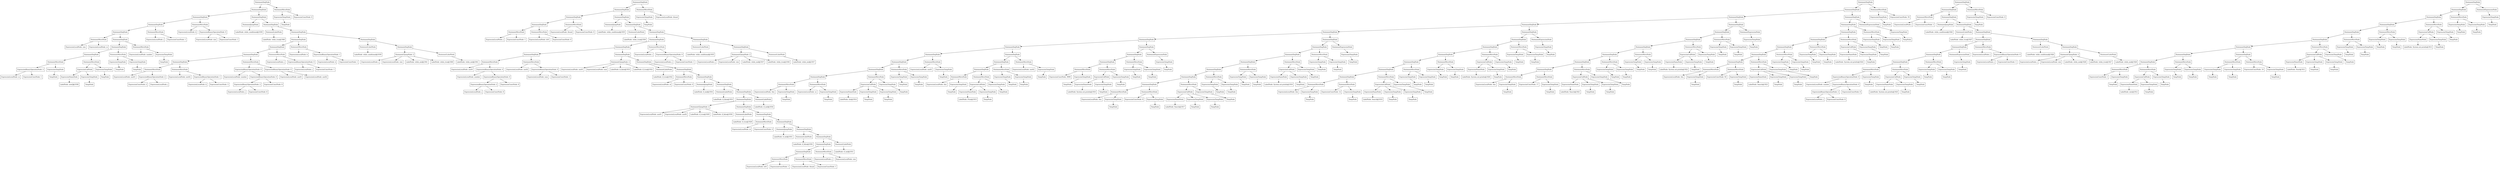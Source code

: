 digraph LinearSearch {
"0x6030001a7490" [label="StatementSeqNode" shape=box]
"0x6030001a7430" [label="StatementSeqNode" shape=box]
"0x6030001a6fe0" [label="StatementSeqNode" shape=box]
"0x6030001a6f50" [label="StatementSeqNode" shape=box]
"0x6030001a6ef0" [label="StatementSeqNode" shape=box]
"0x6030001a6ce0" [label="StatementMoveNode" shape=box]
"0x60400018ab10" [label="ExpressionLocalNode: size" shape=box]
"0x6030001a6ce0" -> "0x60400018ab10"
"0x60400018aad0" [label="ExpressionLocalNode: sz" shape=box]
"0x6030001a6ce0" -> "0x60400018aad0"
"0x6030001a6ef0" -> "0x6030001a6ce0"
"0x6030001a6ec0" [label="StatementSeqNode" shape=box]
"0x6030001a6e30" [label="StatementSeqNode" shape=box]
"0x6030001a6e00" [label="StatementSeqNode" shape=box]
"0x6030001a6d40" [label="StatementMoveNode" shape=box]
"0x6030001a6d10" [label="ExpressionBinaryOperationNode: 2" shape=box]
"0x60400018ab50" [label="ExpressionLocalNode: sz" shape=box]
"0x6030001a6d10" -> "0x60400018ab50"
"0x6020000f7890" [label="ExpressionConstNode: 1" shape=box]
"0x6030001a6d10" -> "0x6020000f7890"
"0x6030001a6d40" -> "0x6030001a6d10"
"0x6020000f7910" [label="ExpressionTempNode" shape=box]
"0x60400018abd0" [label="TempNode" shape=box]
"0x6020000f7910" -> "0x60400018abd0"
"0x6030001a6d40" -> "0x6020000f7910"
"0x6030001a6e00" -> "0x6030001a6d40"
"0x6030001a6dd0" [label="StatementMoveNode" shape=box]
"0x60400018ac10" [label="ExpressionCallNode" shape=box]
"0x6020000f7870" [label="ExpressionNameNode" shape=box]
"0x604000188710" [label="LabelNode: new[]@1938" shape=box]
"0x6020000f7870" -> "0x604000188710"
"0x60400018ac10" -> "0x6020000f7870"
"0x6020000f78d0" [label="ExpressionTempNode" shape=box]
"0x60400018ab90" [label="TempNode" shape=box]
"0x6020000f78d0" -> "0x60400018ab90"
"0x60400018ac10" -> "0x6020000f78d0"
"0x6030001a6dd0" -> "0x60400018ac10"
"0x6020000f7970" [label="ExpressionTempNode" shape=box]
"0x60400018ac90" [label="TempNode" shape=box]
"0x6020000f7970" -> "0x60400018ac90"
"0x6030001a6dd0" -> "0x6020000f7970"
"0x6030001a6e00" -> "0x6030001a6dd0"
"0x6030001a6e30" -> "0x6030001a6e00"
"0x6030001a6da0" [label="StatementMoveNode" shape=box]
"0x6020000f7950" [label="ExpressionTempNode" shape=box]
"0x60400018ac50" [label="TempNode" shape=box]
"0x6020000f7950" -> "0x60400018ac50"
"0x6030001a6da0" -> "0x6020000f7950"
"0x6020000f7850" [label="ExpressionTempNode" shape=box]
"0x604000188f90" [label="TempNode" shape=box]
"0x6020000f7850" -> "0x604000188f90"
"0x6030001a6da0" -> "0x6020000f7850"
"0x6030001a6e30" -> "0x6030001a6da0"
"0x6030001a6ec0" -> "0x6030001a6e30"
"0x6030001a6e90" [label="StatementMoveNode" shape=box]
"0x60400018acd0" [label="ExpressionLocalNode: number" shape=box]
"0x6030001a6e90" -> "0x60400018acd0"
"0x6020000f7990" [label="ExpressionTempNode" shape=box]
"0x604000188f50" [label="TempNode" shape=box]
"0x6020000f7990" -> "0x604000188f50"
"0x6030001a6e90" -> "0x6020000f7990"
"0x6030001a6ec0" -> "0x6030001a6e90"
"0x6030001a6ef0" -> "0x6030001a6ec0"
"0x6030001a6f50" -> "0x6030001a6ef0"
"0x6030001a6f20" [label="StatementMoveNode" shape=box]
"0x60400018ad10" [label="ExpressionLocalNode: j" shape=box]
"0x6030001a6f20" -> "0x60400018ad10"
"0x6020000f79b0" [label="ExpressionConstNode: 1" shape=box]
"0x6030001a6f20" -> "0x6020000f79b0"
"0x6030001a6f50" -> "0x6030001a6f20"
"0x6030001a6fe0" -> "0x6030001a6f50"
"0x6030001a6fb0" [label="StatementMoveNode" shape=box]
"0x60400018ad90" [label="ExpressionLocalNode: k" shape=box]
"0x6030001a6fb0" -> "0x60400018ad90"
"0x6030001a6f80" [label="ExpressionBinaryOperationNode: 0" shape=box]
"0x60400018ad50" [label="ExpressionLocalNode: size" shape=box]
"0x6030001a6f80" -> "0x60400018ad50"
"0x6020000f79d0" [label="ExpressionConstNode: 1" shape=box]
"0x6030001a6f80" -> "0x6020000f79d0"
"0x6030001a6fb0" -> "0x6030001a6f80"
"0x6030001a6fe0" -> "0x6030001a6fb0"
"0x6030001a7430" -> "0x6030001a6fe0"
"0x6030001a7400" [label="StatementSeqNode" shape=box]
"0x6020000f79f0" [label="StatementJumpNode" shape=box]
"0x604000188c50" [label="LabelNode: while_conditional@1939" shape=box]
"0x6020000f79f0" -> "0x604000188c50"
"0x6030001a7400" -> "0x6020000f79f0"
"0x6030001a73d0" [label="StatementSeqNode" shape=box]
"0x6020000f7a10" [label="StatementLabelNode" shape=box]
"0x604000188d90" [label="LabelNode: while_true@1940" shape=box]
"0x6020000f7a10" -> "0x604000188d90"
"0x6030001a73d0" -> "0x6020000f7a10"
"0x6030001a73a0" [label="StatementSeqNode" shape=box]
"0x6030001a7310" [label="StatementSeqNode" shape=box]
"0x6030001a7280" [label="StatementSeqNode" shape=box]
"0x6030001a71f0" [label="StatementSeqNode" shape=box]
"0x6030001a70d0" [label="StatementSeqNode" shape=box]
"0x6030001a7040" [label="StatementMoveNode" shape=box]
"0x60400018ae10" [label="ExpressionLocalNode: aux01" shape=box]
"0x6030001a7040" -> "0x60400018ae10"
"0x6030001a7010" [label="ExpressionBinaryOperationNode: 2" shape=box]
"0x6020000f7a30" [label="ExpressionConstNode: 2" shape=box]
"0x6030001a7010" -> "0x6020000f7a30"
"0x60400018add0" [label="ExpressionLocalNode: j" shape=box]
"0x6030001a7010" -> "0x60400018add0"
"0x6030001a7040" -> "0x6030001a7010"
"0x6030001a70d0" -> "0x6030001a7040"
"0x6030001a70a0" [label="StatementMoveNode" shape=box]
"0x60400018ae90" [label="ExpressionLocalNode: aux02" shape=box]
"0x6030001a70a0" -> "0x60400018ae90"
"0x6030001a7070" [label="ExpressionBinaryOperationNode: 1" shape=box]
"0x60400018ae50" [label="ExpressionLocalNode: k" shape=box]
"0x6030001a7070" -> "0x60400018ae50"
"0x6020000f7a50" [label="ExpressionConstNode: 3" shape=box]
"0x6030001a7070" -> "0x6020000f7a50"
"0x6030001a70a0" -> "0x6030001a7070"
"0x6030001a70d0" -> "0x6030001a70a0"
"0x6030001a71f0" -> "0x6030001a70d0"
"0x6030001a71c0" [label="StatementMoveNode" shape=box]
"0x6030001a7190" [label="ExpressionBinaryOperationNode: 0" shape=box]
"0x60400018af50" [label="ExpressionLocalNode: number" shape=box]
"0x6030001a7190" -> "0x60400018af50"
"0x6030001a7160" [label="ExpressionBinaryOperationNode: 0" shape=box]
"0x6030001a7130" [label="ExpressionBinaryOperationNode: 2" shape=box]
"0x60400018af90" [label="ExpressionLocalNode: j" shape=box]
"0x6030001a7130" -> "0x60400018af90"
"0x6020000f7a70" [label="ExpressionConstNode: 8" shape=box]
"0x6030001a7130" -> "0x6020000f7a70"
"0x6030001a7160" -> "0x6030001a7130"
"0x6020000f7a90" [label="ExpressionConstNode: 8" shape=box]
"0x6030001a7160" -> "0x6020000f7a90"
"0x6030001a7190" -> "0x6030001a7160"
"0x6030001a71c0" -> "0x6030001a7190"
"0x6030001a7100" [label="ExpressionBinaryOperationNode: 0" shape=box]
"0x60400018aed0" [label="ExpressionLocalNode: aux01" shape=box]
"0x6030001a7100" -> "0x60400018aed0"
"0x60400018af10" [label="ExpressionLocalNode: aux02" shape=box]
"0x6030001a7100" -> "0x60400018af10"
"0x6030001a71c0" -> "0x6030001a7100"
"0x6030001a71f0" -> "0x6030001a71c0"
"0x6030001a7280" -> "0x6030001a71f0"
"0x6030001a7250" [label="StatementMoveNode" shape=box]
"0x60400018b010" [label="ExpressionLocalNode: j" shape=box]
"0x6030001a7250" -> "0x60400018b010"
"0x6030001a7220" [label="ExpressionBinaryOperationNode: 0" shape=box]
"0x60400018afd0" [label="ExpressionLocalNode: j" shape=box]
"0x6030001a7220" -> "0x60400018afd0"
"0x6020000f7ab0" [label="ExpressionConstNode: 1" shape=box]
"0x6030001a7220" -> "0x6020000f7ab0"
"0x6030001a7250" -> "0x6030001a7220"
"0x6030001a7280" -> "0x6030001a7250"
"0x6030001a7310" -> "0x6030001a7280"
"0x6030001a72e0" [label="StatementMoveNode" shape=box]
"0x60400018b090" [label="ExpressionLocalNode: k" shape=box]
"0x6030001a72e0" -> "0x60400018b090"
"0x6030001a72b0" [label="ExpressionBinaryOperationNode: 1" shape=box]
"0x60400018b050" [label="ExpressionLocalNode: k" shape=box]
"0x6030001a72b0" -> "0x60400018b050"
"0x6020000f7ad0" [label="ExpressionConstNode: 1" shape=box]
"0x6030001a72b0" -> "0x6020000f7ad0"
"0x6030001a72e0" -> "0x6030001a72b0"
"0x6030001a7310" -> "0x6030001a72e0"
"0x6030001a73a0" -> "0x6030001a7310"
"0x6030001a7370" [label="StatementSeqNode" shape=box]
"0x6020000f7af0" [label="StatementLabelNode" shape=box]
"0x604000188d50" [label="LabelNode: while_conditional@1939" shape=box]
"0x6020000f7af0" -> "0x604000188d50"
"0x6030001a7370" -> "0x6020000f7af0"
"0x6030001a7340" [label="StatementSeqNode" shape=box]
"0x60400018b150" [label="StatementCJumpNode: 2" shape=box]
"0x60400018b0d0" [label="ExpressionLocalNode: j" shape=box]
"0x60400018b150" -> "0x60400018b0d0"
"0x60400018b110" [label="ExpressionLocalNode: size" shape=box]
"0x60400018b150" -> "0x60400018b110"
"0x604000188d10" [label="LabelNode: while_end@1941" shape=box]
"0x60400018b150" -> "0x604000188d10"
"0x604000188cd0" [label="LabelNode: while_true@1940" shape=box]
"0x60400018b150" -> "0x604000188cd0"
"0x6030001a7340" -> "0x60400018b150"
"0x6020000f7b10" [label="StatementLabelNode" shape=box]
"0x604000188dd0" [label="LabelNode: while_end@1941" shape=box]
"0x6020000f7b10" -> "0x604000188dd0"
"0x6030001a7340" -> "0x6020000f7b10"
"0x6030001a7370" -> "0x6030001a7340"
"0x6030001a73a0" -> "0x6030001a7370"
"0x6030001a73d0" -> "0x6030001a73a0"
"0x6030001a7400" -> "0x6030001a73d0"
"0x6030001a7430" -> "0x6030001a7400"
"0x6030001a7490" -> "0x6030001a7430"
"0x6030001a7460" [label="StatementMoveNode" shape=box]
"0x6020000f7b50" [label="ExpressionTempNode" shape=box]
"0x604000188e50" [label="TempNode" shape=box]
"0x6020000f7b50" -> "0x604000188e50"
"0x6030001a7460" -> "0x6020000f7b50"
"0x6020000f7b30" [label="ExpressionConstNode: 0" shape=box]
"0x6030001a7460" -> "0x6020000f7b30"
"0x6030001a7490" -> "0x6030001a7460"
"0x6030001a7ca0" [label="StatementSeqNode" shape=box]
"0x6030001a7c40" [label="StatementSeqNode" shape=box]
"0x6030001a7580" [label="StatementSeqNode" shape=box]
"0x6030001a7520" [label="StatementSeqNode" shape=box]
"0x6030001a74c0" [label="StatementMoveNode" shape=box]
"0x60400018b190" [label="ExpressionLocalNode: j" shape=box]
"0x6030001a74c0" -> "0x60400018b190"
"0x6020000f7b70" [label="ExpressionConstNode: 1" shape=box]
"0x6030001a74c0" -> "0x6020000f7b70"
"0x6030001a7520" -> "0x6030001a74c0"
"0x6030001a74f0" [label="StatementMoveNode" shape=box]
"0x60400018b1d0" [label="ExpressionLocalNode: ls01" shape=box]
"0x6030001a74f0" -> "0x60400018b1d0"
"0x6020000f7b90" [label="ExpressionConstNode: 0" shape=box]
"0x6030001a74f0" -> "0x6020000f7b90"
"0x6030001a7520" -> "0x6030001a74f0"
"0x6030001a7580" -> "0x6030001a7520"
"0x6030001a7550" [label="StatementMoveNode" shape=box]
"0x60400018b210" [label="ExpressionLocalNode: ifound" shape=box]
"0x6030001a7550" -> "0x60400018b210"
"0x6020000f7bb0" [label="ExpressionConstNode: 0" shape=box]
"0x6030001a7550" -> "0x6020000f7bb0"
"0x6030001a7580" -> "0x6030001a7550"
"0x6030001a7c40" -> "0x6030001a7580"
"0x6030001a7c10" [label="StatementSeqNode" shape=box]
"0x6020000f7bd0" [label="StatementJumpNode" shape=box]
"0x604000188410" [label="LabelNode: while_conditional@1935" shape=box]
"0x6020000f7bd0" -> "0x604000188410"
"0x6030001a7c10" -> "0x6020000f7bd0"
"0x6030001a7be0" [label="StatementSeqNode" shape=box]
"0x6020000f7bf0" [label="StatementLabelNode" shape=box]
"0x604000188550" [label="LabelNode: while_true@1936" shape=box]
"0x6020000f7bf0" -> "0x604000188550"
"0x6030001a7be0" -> "0x6020000f7bf0"
"0x6030001a7bb0" [label="StatementSeqNode" shape=box]
"0x6030001a7b20" [label="StatementSeqNode" shape=box]
"0x6030001a7a90" [label="StatementSeqNode" shape=box]
"0x6030001a76d0" [label="StatementSeqNode" shape=box]
"0x6030001a7640" [label="StatementMoveNode" shape=box]
"0x60400018b2d0" [label="ExpressionLocalNode: aux01" shape=box]
"0x6030001a7640" -> "0x60400018b2d0"
"0x6030001a7610" [label="ExpressionBinaryOperationNode: 0" shape=box]
"0x60400018b250" [label="ExpressionLocalNode: number" shape=box]
"0x6030001a7610" -> "0x60400018b250"
"0x6030001a75e0" [label="ExpressionBinaryOperationNode: 0" shape=box]
"0x6030001a75b0" [label="ExpressionBinaryOperationNode: 2" shape=box]
"0x60400018b290" [label="ExpressionLocalNode: j" shape=box]
"0x6030001a75b0" -> "0x60400018b290"
"0x6020000f7c10" [label="ExpressionConstNode: 8" shape=box]
"0x6030001a75b0" -> "0x6020000f7c10"
"0x6030001a75e0" -> "0x6030001a75b0"
"0x6020000f7c30" [label="ExpressionConstNode: 8" shape=box]
"0x6030001a75e0" -> "0x6020000f7c30"
"0x6030001a7610" -> "0x6030001a75e0"
"0x6030001a7640" -> "0x6030001a7610"
"0x6030001a76d0" -> "0x6030001a7640"
"0x6030001a76a0" [label="StatementMoveNode" shape=box]
"0x60400018b350" [label="ExpressionLocalNode: aux02" shape=box]
"0x6030001a76a0" -> "0x60400018b350"
"0x6030001a7670" [label="ExpressionBinaryOperationNode: 0" shape=box]
"0x60400018b310" [label="ExpressionLocalNode: num" shape=box]
"0x6030001a7670" -> "0x60400018b310"
"0x6020000f7c50" [label="ExpressionConstNode: 1" shape=box]
"0x6030001a7670" -> "0x6020000f7c50"
"0x6030001a76a0" -> "0x6030001a7670"
"0x6030001a76d0" -> "0x6030001a76a0"
"0x6030001a7a90" -> "0x6030001a76d0"
"0x6030001a7a60" [label="StatementSeqNode" shape=box]
"0x60400018b410" [label="StatementCJumpNode: 2" shape=box]
"0x60400018b390" [label="ExpressionLocalNode: aux01" shape=box]
"0x60400018b410" -> "0x60400018b390"
"0x60400018b3d0" [label="ExpressionLocalNode: num" shape=box]
"0x60400018b410" -> "0x60400018b3d0"
"0x604000188210" [label="LabelNode: if_false@1933" shape=box]
"0x60400018b410" -> "0x604000188210"
"0x6040001881d0" [label="LabelNode: if_true@1932" shape=box]
"0x60400018b410" -> "0x6040001881d0"
"0x6030001a7a60" -> "0x60400018b410"
"0x6030001a7a30" [label="StatementSeqNode" shape=box]
"0x6020000f7c70" [label="StatementLabelNode" shape=box]
"0x604000188290" [label="LabelNode: if_true@1932" shape=box]
"0x6020000f7c70" -> "0x604000188290"
"0x6030001a7a30" -> "0x6020000f7c70"
"0x6030001a7a00" [label="StatementSeqNode" shape=box]
"0x6030001a7700" [label="StatementMoveNode" shape=box]
"0x60400018b450" [label="ExpressionLocalNode: nt" shape=box]
"0x6030001a7700" -> "0x60400018b450"
"0x6020000f7c90" [label="ExpressionConstNode: 0" shape=box]
"0x6030001a7700" -> "0x6020000f7c90"
"0x6030001a7a00" -> "0x6030001a7700"
"0x6030001a79d0" [label="StatementSeqNode" shape=box]
"0x6020000f7cb0" [label="StatementJumpNode" shape=box]
"0x604000188250" [label="LabelNode: if_end@1934" shape=box]
"0x6020000f7cb0" -> "0x604000188250"
"0x6030001a79d0" -> "0x6020000f7cb0"
"0x6030001a79a0" [label="StatementSeqNode" shape=box]
"0x6020000f7cd0" [label="StatementLabelNode" shape=box]
"0x6040001882d0" [label="LabelNode: if_false@1933" shape=box]
"0x6020000f7cd0" -> "0x6040001882d0"
"0x6030001a79a0" -> "0x6020000f7cd0"
"0x6030001a7970" [label="StatementSeqNode" shape=box]
"0x6030001a7940" [label="StatementSeqNode" shape=box]
"0x60400018b510" [label="StatementCJumpNode: 2" shape=box]
"0x60400018b490" [label="ExpressionLocalNode: aux01" shape=box]
"0x60400018b510" -> "0x60400018b490"
"0x60400018b4d0" [label="ExpressionLocalNode: aux02" shape=box]
"0x60400018b510" -> "0x60400018b4d0"
"0x604000188010" [label="LabelNode: if_true@1929" shape=box]
"0x60400018b510" -> "0x604000188010"
"0x604000188050" [label="LabelNode: if_false@1930" shape=box]
"0x60400018b510" -> "0x604000188050"
"0x6030001a7940" -> "0x60400018b510"
"0x6030001a7910" [label="StatementSeqNode" shape=box]
"0x6020000f7cf0" [label="StatementLabelNode" shape=box]
"0x6040001880d0" [label="LabelNode: if_true@1929" shape=box]
"0x6020000f7cf0" -> "0x6040001880d0"
"0x6030001a7910" -> "0x6020000f7cf0"
"0x6030001a78e0" [label="StatementSeqNode" shape=box]
"0x6030001a7730" [label="StatementMoveNode" shape=box]
"0x60400018b550" [label="ExpressionLocalNode: nt" shape=box]
"0x6030001a7730" -> "0x60400018b550"
"0x6020000f7d10" [label="ExpressionConstNode: 0" shape=box]
"0x6030001a7730" -> "0x6020000f7d10"
"0x6030001a78e0" -> "0x6030001a7730"
"0x6030001a78b0" [label="StatementSeqNode" shape=box]
"0x6020000f7d30" [label="StatementJumpNode" shape=box]
"0x604000188090" [label="LabelNode: if_end@1931" shape=box]
"0x6020000f7d30" -> "0x604000188090"
"0x6030001a78b0" -> "0x6020000f7d30"
"0x6030001a7880" [label="StatementSeqNode" shape=box]
"0x6020000f7d50" [label="StatementLabelNode" shape=box]
"0x604000188110" [label="LabelNode: if_false@1930" shape=box]
"0x6020000f7d50" -> "0x604000188110"
"0x6030001a7880" -> "0x6020000f7d50"
"0x6030001a7850" [label="StatementSeqNode" shape=box]
"0x6030001a7820" [label="StatementSeqNode" shape=box]
"0x6030001a77c0" [label="StatementSeqNode" shape=box]
"0x6030001a7760" [label="StatementMoveNode" shape=box]
"0x60400018b590" [label="ExpressionLocalNode: ls01" shape=box]
"0x6030001a7760" -> "0x60400018b590"
"0x6020000f7d70" [label="ExpressionConstNode: 1" shape=box]
"0x6030001a7760" -> "0x6020000f7d70"
"0x6030001a77c0" -> "0x6030001a7760"
"0x6030001a7790" [label="StatementMoveNode" shape=box]
"0x60400018b5d0" [label="ExpressionLocalNode: ifound" shape=box]
"0x6030001a7790" -> "0x60400018b5d0"
"0x6020000f7d90" [label="ExpressionConstNode: 1" shape=box]
"0x6030001a7790" -> "0x6020000f7d90"
"0x6030001a77c0" -> "0x6030001a7790"
"0x6030001a7820" -> "0x6030001a77c0"
"0x6030001a77f0" [label="StatementMoveNode" shape=box]
"0x60400018b650" [label="ExpressionLocalNode: j" shape=box]
"0x6030001a77f0" -> "0x60400018b650"
"0x60400018b610" [label="ExpressionLocalNode: size" shape=box]
"0x6030001a77f0" -> "0x60400018b610"
"0x6030001a7820" -> "0x6030001a77f0"
"0x6030001a7850" -> "0x6030001a7820"
"0x6020000f7db0" [label="StatementLabelNode" shape=box]
"0x604000188150" [label="LabelNode: if_end@1931" shape=box]
"0x6020000f7db0" -> "0x604000188150"
"0x6030001a7850" -> "0x6020000f7db0"
"0x6030001a7880" -> "0x6030001a7850"
"0x6030001a78b0" -> "0x6030001a7880"
"0x6030001a78e0" -> "0x6030001a78b0"
"0x6030001a7910" -> "0x6030001a78e0"
"0x6030001a7940" -> "0x6030001a7910"
"0x6030001a7970" -> "0x6030001a7940"
"0x6020000f7dd0" [label="StatementLabelNode" shape=box]
"0x604000188310" [label="LabelNode: if_end@1934" shape=box]
"0x6020000f7dd0" -> "0x604000188310"
"0x6030001a7970" -> "0x6020000f7dd0"
"0x6030001a79a0" -> "0x6030001a7970"
"0x6030001a79d0" -> "0x6030001a79a0"
"0x6030001a7a00" -> "0x6030001a79d0"
"0x6030001a7a30" -> "0x6030001a7a00"
"0x6030001a7a60" -> "0x6030001a7a30"
"0x6030001a7a90" -> "0x6030001a7a60"
"0x6030001a7b20" -> "0x6030001a7a90"
"0x6030001a7af0" [label="StatementMoveNode" shape=box]
"0x60400018b6d0" [label="ExpressionLocalNode: j" shape=box]
"0x6030001a7af0" -> "0x60400018b6d0"
"0x6030001a7ac0" [label="ExpressionBinaryOperationNode: 0" shape=box]
"0x60400018b690" [label="ExpressionLocalNode: j" shape=box]
"0x6030001a7ac0" -> "0x60400018b690"
"0x6020000f7df0" [label="ExpressionConstNode: 1" shape=box]
"0x6030001a7ac0" -> "0x6020000f7df0"
"0x6030001a7af0" -> "0x6030001a7ac0"
"0x6030001a7b20" -> "0x6030001a7af0"
"0x6030001a7bb0" -> "0x6030001a7b20"
"0x6030001a7b80" [label="StatementSeqNode" shape=box]
"0x6020000f7e10" [label="StatementLabelNode" shape=box]
"0x604000188510" [label="LabelNode: while_conditional@1935" shape=box]
"0x6020000f7e10" -> "0x604000188510"
"0x6030001a7b80" -> "0x6020000f7e10"
"0x6030001a7b50" [label="StatementSeqNode" shape=box]
"0x60400018b790" [label="StatementCJumpNode: 2" shape=box]
"0x60400018b710" [label="ExpressionLocalNode: j" shape=box]
"0x60400018b790" -> "0x60400018b710"
"0x60400018b750" [label="ExpressionLocalNode: size" shape=box]
"0x60400018b790" -> "0x60400018b750"
"0x6040001884d0" [label="LabelNode: while_end@1937" shape=box]
"0x60400018b790" -> "0x6040001884d0"
"0x604000188490" [label="LabelNode: while_true@1936" shape=box]
"0x60400018b790" -> "0x604000188490"
"0x6030001a7b50" -> "0x60400018b790"
"0x6020000f7e30" [label="StatementLabelNode" shape=box]
"0x604000188590" [label="LabelNode: while_end@1937" shape=box]
"0x6020000f7e30" -> "0x604000188590"
"0x6030001a7b50" -> "0x6020000f7e30"
"0x6030001a7b80" -> "0x6030001a7b50"
"0x6030001a7bb0" -> "0x6030001a7b80"
"0x6030001a7be0" -> "0x6030001a7bb0"
"0x6030001a7c10" -> "0x6030001a7be0"
"0x6030001a7c40" -> "0x6030001a7c10"
"0x6030001a7ca0" -> "0x6030001a7c40"
"0x6030001a7c70" [label="StatementMoveNode" shape=box]
"0x6020000f7e50" [label="ExpressionTempNode" shape=box]
"0x604000188650" [label="TempNode" shape=box]
"0x6020000f7e50" -> "0x604000188650"
"0x6030001a7c70" -> "0x6020000f7e50"
"0x60400018b7d0" [label="ExpressionLocalNode: ifound" shape=box]
"0x6030001a7c70" -> "0x60400018b7d0"
"0x6030001a7ca0" -> "0x6030001a7c70"
"0x6030001a90e0" [label="StatementSeqNode" shape=box]
"0x6030001a9080" [label="StatementSeqNode" shape=box]
"0x6030001a8cf0" [label="StatementSeqNode" shape=box]
"0x6030001a8960" [label="StatementSeqNode" shape=box]
"0x6030001a85d0" [label="StatementSeqNode" shape=box]
"0x6030001a8240" [label="StatementSeqNode" shape=box]
"0x6030001a8090" [label="StatementSeqNode" shape=box]
"0x6030001a7eb0" [label="StatementSeqNode" shape=box]
"0x6030001a7e20" [label="StatementSeqNode" shape=box]
"0x6030001a7df0" [label="StatementSeqNode" shape=box]
"0x6030001a7d30" [label="StatementSeqNode" shape=box]
"0x6030001a7cd0" [label="StatementMoveNode" shape=box]
"0x60400018b810" [label="ExpressionLocalNode: this" shape=box]
"0x6030001a7cd0" -> "0x60400018b810"
"0x6020000f7f30" [label="ExpressionTempNode" shape=box]
"0x60400018b8d0" [label="TempNode" shape=box]
"0x6020000f7f30" -> "0x60400018b8d0"
"0x6030001a7cd0" -> "0x6020000f7f30"
"0x6030001a7d30" -> "0x6030001a7cd0"
"0x6030001a7d00" [label="StatementMoveNode" shape=box]
"0x60400018b850" [label="ExpressionLocalNode: sz" shape=box]
"0x6030001a7d00" -> "0x60400018b850"
"0x6020000f7fb0" [label="ExpressionTempNode" shape=box]
"0x60400018b950" [label="TempNode" shape=box]
"0x6020000f7fb0" -> "0x60400018b950"
"0x6030001a7d00" -> "0x6020000f7fb0"
"0x6030001a7d30" -> "0x6030001a7d00"
"0x6030001a7df0" -> "0x6030001a7d30"
"0x6030001a7dc0" [label="StatementMoveNode" shape=box]
"0x60400018b990" [label="ExpressionCallNode" shape=box]
"0x6020000f7e90" [label="ExpressionNameNode" shape=box]
"0x604000186d10" [label="LabelNode: Init@1914" shape=box]
"0x6020000f7e90" -> "0x604000186d10"
"0x60400018b990" -> "0x6020000f7e90"
"0x6020000f7ef0" [label="ExpressionTempNode" shape=box]
"0x60400018b890" [label="TempNode" shape=box]
"0x6020000f7ef0" -> "0x60400018b890"
"0x60400018b990" -> "0x6020000f7ef0"
"0x6020000f7f70" [label="ExpressionTempNode" shape=box]
"0x60400018b910" [label="TempNode" shape=box]
"0x6020000f7f70" -> "0x60400018b910"
"0x60400018b990" -> "0x6020000f7f70"
"0x6030001a7dc0" -> "0x60400018b990"
"0x6020000f8010" [label="ExpressionTempNode" shape=box]
"0x60400018ba10" [label="TempNode" shape=box]
"0x6020000f8010" -> "0x60400018ba10"
"0x6030001a7dc0" -> "0x6020000f8010"
"0x6030001a7df0" -> "0x6030001a7dc0"
"0x6030001a7e20" -> "0x6030001a7df0"
"0x6030001a7d90" [label="StatementMoveNode" shape=box]
"0x6020000f7ff0" [label="ExpressionTempNode" shape=box]
"0x60400018b9d0" [label="TempNode" shape=box]
"0x6020000f7ff0" -> "0x60400018b9d0"
"0x6030001a7d90" -> "0x6020000f7ff0"
"0x6020000f7e70" [label="ExpressionTempNode" shape=box]
"0x604000189c10" [label="TempNode" shape=box]
"0x6020000f7e70" -> "0x604000189c10"
"0x6030001a7d90" -> "0x6020000f7e70"
"0x6030001a7e20" -> "0x6030001a7d90"
"0x6030001a7eb0" -> "0x6030001a7e20"
"0x6030001a7e80" [label="StatementMoveNode" shape=box]
"0x60400018ba50" [label="ExpressionLocalNode: aux01" shape=box]
"0x6030001a7e80" -> "0x60400018ba50"
"0x6020000f8030" [label="ExpressionTempNode" shape=box]
"0x604000189bd0" [label="TempNode" shape=box]
"0x6020000f8030" -> "0x604000189bd0"
"0x6030001a7e80" -> "0x6020000f8030"
"0x6030001a7eb0" -> "0x6030001a7e80"
"0x6030001a8090" -> "0x6030001a7eb0"
"0x6030001a8060" [label="StatementSeqNode" shape=box]
"0x6030001a7fd0" [label="StatementSeqNode" shape=box]
"0x6030001a7fa0" [label="StatementSeqNode" shape=box]
"0x6030001a7ee0" [label="StatementMoveNode" shape=box]
"0x60400018ba90" [label="ExpressionLocalNode: this" shape=box]
"0x6030001a7ee0" -> "0x60400018ba90"
"0x6020000f80f0" [label="ExpressionTempNode" shape=box]
"0x60400018bb10" [label="TempNode" shape=box]
"0x6020000f80f0" -> "0x60400018bb10"
"0x6030001a7ee0" -> "0x6020000f80f0"
"0x6030001a7fa0" -> "0x6030001a7ee0"
"0x6030001a7f70" [label="StatementMoveNode" shape=box]
"0x60400018bb50" [label="ExpressionCallNode" shape=box]
"0x6020000f8070" [label="ExpressionNameNode" shape=box]
"0x604000186e50" [label="LabelNode: Print@1915" shape=box]
"0x6020000f8070" -> "0x604000186e50"
"0x60400018bb50" -> "0x6020000f8070"
"0x6020000f80b0" [label="ExpressionTempNode" shape=box]
"0x60400018bad0" [label="TempNode" shape=box]
"0x6020000f80b0" -> "0x60400018bad0"
"0x60400018bb50" -> "0x6020000f80b0"
"0x6030001a7f70" -> "0x60400018bb50"
"0x6020000f8150" [label="ExpressionTempNode" shape=box]
"0x60400018bbd0" [label="TempNode" shape=box]
"0x6020000f8150" -> "0x60400018bbd0"
"0x6030001a7f70" -> "0x6020000f8150"
"0x6030001a7fa0" -> "0x6030001a7f70"
"0x6030001a7fd0" -> "0x6030001a7fa0"
"0x6030001a7f40" [label="StatementMoveNode" shape=box]
"0x6020000f8130" [label="ExpressionTempNode" shape=box]
"0x60400018bb90" [label="TempNode" shape=box]
"0x6020000f8130" -> "0x60400018bb90"
"0x6030001a7f40" -> "0x6020000f8130"
"0x6020000f8050" [label="ExpressionTempNode" shape=box]
"0x604000189d50" [label="TempNode" shape=box]
"0x6020000f8050" -> "0x604000189d50"
"0x6030001a7f40" -> "0x6020000f8050"
"0x6030001a7fd0" -> "0x6030001a7f40"
"0x6030001a8060" -> "0x6030001a7fd0"
"0x6030001a8030" [label="StatementMoveNode" shape=box]
"0x60400018bc10" [label="ExpressionLocalNode: aux02" shape=box]
"0x6030001a8030" -> "0x60400018bc10"
"0x6020000f8170" [label="ExpressionTempNode" shape=box]
"0x604000189d10" [label="TempNode" shape=box]
"0x6020000f8170" -> "0x604000189d10"
"0x6030001a8030" -> "0x6020000f8170"
"0x6030001a8060" -> "0x6030001a8030"
"0x6030001a8090" -> "0x6030001a8060"
"0x6030001a8240" -> "0x6030001a8090"
"0x6030001a8210" [label="StatementSeqNode" shape=box]
"0x6030001a81b0" [label="StatementSeqNode" shape=box]
"0x6030001a8180" [label="StatementSeqNode" shape=box]
"0x6030001a80c0" [label="StatementMoveNode" shape=box]
"0x6020000f81d0" [label="ExpressionConstNode: 9999" shape=box]
"0x6030001a80c0" -> "0x6020000f81d0"
"0x6020000f8250" [label="ExpressionTempNode" shape=box]
"0x60400018bc90" [label="TempNode" shape=box]
"0x6020000f8250" -> "0x60400018bc90"
"0x6030001a80c0" -> "0x6020000f8250"
"0x6030001a8180" -> "0x6030001a80c0"
"0x6030001a8150" [label="StatementMoveNode" shape=box]
"0x60400018bcd0" [label="ExpressionCallNode" shape=box]
"0x6020000f81b0" [label="ExpressionNameNode" shape=box]
"0x604000186f50" [label="LabelNode: System.out.println@1916" shape=box]
"0x6020000f81b0" -> "0x604000186f50"
"0x60400018bcd0" -> "0x6020000f81b0"
"0x6020000f8210" [label="ExpressionTempNode" shape=box]
"0x60400018bc50" [label="TempNode" shape=box]
"0x6020000f8210" -> "0x60400018bc50"
"0x60400018bcd0" -> "0x6020000f8210"
"0x6030001a8150" -> "0x60400018bcd0"
"0x6020000f82b0" [label="ExpressionTempNode" shape=box]
"0x60400018bd50" [label="TempNode" shape=box]
"0x6020000f82b0" -> "0x60400018bd50"
"0x6030001a8150" -> "0x6020000f82b0"
"0x6030001a8180" -> "0x6030001a8150"
"0x6030001a81b0" -> "0x6030001a8180"
"0x6030001a8120" [label="StatementMoveNode" shape=box]
"0x6020000f8290" [label="ExpressionTempNode" shape=box]
"0x60400018bd10" [label="TempNode" shape=box]
"0x6020000f8290" -> "0x60400018bd10"
"0x6030001a8120" -> "0x6020000f8290"
"0x6020000f8190" [label="ExpressionTempNode" shape=box]
"0x604000189e50" [label="TempNode" shape=box]
"0x6020000f8190" -> "0x604000189e50"
"0x6030001a8120" -> "0x6020000f8190"
"0x6030001a81b0" -> "0x6030001a8120"
"0x6030001a8210" -> "0x6030001a81b0"
"0x6020000f82f0" [label="StatementExpressionNode" shape=box]
"0x6020000f82d0" [label="ExpressionTempNode" shape=box]
"0x604000189e10" [label="TempNode" shape=box]
"0x6020000f82d0" -> "0x604000189e10"
"0x6020000f82f0" -> "0x6020000f82d0"
"0x6030001a8210" -> "0x6020000f82f0"
"0x6030001a8240" -> "0x6030001a8210"
"0x6030001a85d0" -> "0x6030001a8240"
"0x6030001a85a0" [label="StatementSeqNode" shape=box]
"0x6030001a8540" [label="StatementSeqNode" shape=box]
"0x6030001a8510" [label="StatementSeqNode" shape=box]
"0x6030001a8450" [label="StatementSeqNode" shape=box]
"0x6030001a83c0" [label="StatementSeqNode" shape=box]
"0x6030001a8390" [label="StatementSeqNode" shape=box]
"0x6030001a82d0" [label="StatementSeqNode" shape=box]
"0x6030001a8270" [label="StatementMoveNode" shape=box]
"0x60400018bd90" [label="ExpressionLocalNode: this" shape=box]
"0x6030001a8270" -> "0x60400018bd90"
"0x6020000f8430" [label="ExpressionTempNode" shape=box]
"0x60400018be10" [label="TempNode" shape=box]
"0x6020000f8430" -> "0x60400018be10"
"0x6030001a8270" -> "0x6020000f8430"
"0x6030001a82d0" -> "0x6030001a8270"
"0x6030001a82a0" [label="StatementMoveNode" shape=box]
"0x6020000f83b0" [label="ExpressionConstNode: 8" shape=box]
"0x6030001a82a0" -> "0x6020000f83b0"
"0x6020000f84b0" [label="ExpressionTempNode" shape=box]
"0x60400018be90" [label="TempNode" shape=box]
"0x6020000f84b0" -> "0x60400018be90"
"0x6030001a82a0" -> "0x6020000f84b0"
"0x6030001a82d0" -> "0x6030001a82a0"
"0x6030001a8390" -> "0x6030001a82d0"
"0x6030001a8360" [label="StatementMoveNode" shape=box]
"0x60400018bed0" [label="ExpressionCallNode" shape=box]
"0x6020000f8370" [label="ExpressionNameNode" shape=box]
"0x604000187010" [label="LabelNode: Search@1917" shape=box]
"0x6020000f8370" -> "0x604000187010"
"0x60400018bed0" -> "0x6020000f8370"
"0x6020000f83f0" [label="ExpressionTempNode" shape=box]
"0x60400018bdd0" [label="TempNode" shape=box]
"0x6020000f83f0" -> "0x60400018bdd0"
"0x60400018bed0" -> "0x6020000f83f0"
"0x6020000f8470" [label="ExpressionTempNode" shape=box]
"0x60400018be50" [label="TempNode" shape=box]
"0x6020000f8470" -> "0x60400018be50"
"0x60400018bed0" -> "0x6020000f8470"
"0x6030001a8360" -> "0x60400018bed0"
"0x6020000f8510" [label="ExpressionTempNode" shape=box]
"0x60400018bf50" [label="TempNode" shape=box]
"0x6020000f8510" -> "0x60400018bf50"
"0x6030001a8360" -> "0x6020000f8510"
"0x6030001a8390" -> "0x6030001a8360"
"0x6030001a83c0" -> "0x6030001a8390"
"0x6030001a8330" [label="StatementMoveNode" shape=box]
"0x6020000f84f0" [label="ExpressionTempNode" shape=box]
"0x60400018bf10" [label="TempNode" shape=box]
"0x6020000f84f0" -> "0x60400018bf10"
"0x6030001a8330" -> "0x6020000f84f0"
"0x6020000f8350" [label="ExpressionTempNode" shape=box]
"0x604000189f50" [label="TempNode" shape=box]
"0x6020000f8350" -> "0x604000189f50"
"0x6030001a8330" -> "0x6020000f8350"
"0x6030001a83c0" -> "0x6030001a8330"
"0x6030001a8450" -> "0x6030001a83c0"
"0x6030001a8420" [label="StatementMoveNode" shape=box]
"0x6020000f8530" [label="ExpressionTempNode" shape=box]
"0x604000189f10" [label="TempNode" shape=box]
"0x6020000f8530" -> "0x604000189f10"
"0x6030001a8420" -> "0x6020000f8530"
"0x6020000f85d0" [label="ExpressionTempNode" shape=box]
"0x60400018bfd0" [label="TempNode" shape=box]
"0x6020000f85d0" -> "0x60400018bfd0"
"0x6030001a8420" -> "0x6020000f85d0"
"0x6030001a8450" -> "0x6030001a8420"
"0x6030001a8510" -> "0x6030001a8450"
"0x6030001a84e0" [label="StatementMoveNode" shape=box]
"0x60400018c010" [label="ExpressionCallNode" shape=box]
"0x6020000f8330" [label="ExpressionNameNode" shape=box]
"0x6040001870d0" [label="LabelNode: System.out.println@1918" shape=box]
"0x6020000f8330" -> "0x6040001870d0"
"0x60400018c010" -> "0x6020000f8330"
"0x6020000f8590" [label="ExpressionTempNode" shape=box]
"0x60400018bf90" [label="TempNode" shape=box]
"0x6020000f8590" -> "0x60400018bf90"
"0x60400018c010" -> "0x6020000f8590"
"0x6030001a84e0" -> "0x60400018c010"
"0x6020000f8630" [label="ExpressionTempNode" shape=box]
"0x60400018c090" [label="TempNode" shape=box]
"0x6020000f8630" -> "0x60400018c090"
"0x6030001a84e0" -> "0x6020000f8630"
"0x6030001a8510" -> "0x6030001a84e0"
"0x6030001a8540" -> "0x6030001a8510"
"0x6030001a84b0" [label="StatementMoveNode" shape=box]
"0x6020000f8610" [label="ExpressionTempNode" shape=box]
"0x60400018c050" [label="TempNode" shape=box]
"0x6020000f8610" -> "0x60400018c050"
"0x6030001a84b0" -> "0x6020000f8610"
"0x6020000f8310" [label="ExpressionTempNode" shape=box]
"0x60400018a010" [label="TempNode" shape=box]
"0x6020000f8310" -> "0x60400018a010"
"0x6030001a84b0" -> "0x6020000f8310"
"0x6030001a8540" -> "0x6030001a84b0"
"0x6030001a85a0" -> "0x6030001a8540"
"0x6020000f8670" [label="StatementExpressionNode" shape=box]
"0x6020000f8650" [label="ExpressionTempNode" shape=box]
"0x604000189fd0" [label="TempNode" shape=box]
"0x6020000f8650" -> "0x604000189fd0"
"0x6020000f8670" -> "0x6020000f8650"
"0x6030001a85a0" -> "0x6020000f8670"
"0x6030001a85d0" -> "0x6030001a85a0"
"0x6030001a8960" -> "0x6030001a85d0"
"0x6030001a8930" [label="StatementSeqNode" shape=box]
"0x6030001a88d0" [label="StatementSeqNode" shape=box]
"0x6030001a88a0" [label="StatementSeqNode" shape=box]
"0x6030001a87e0" [label="StatementSeqNode" shape=box]
"0x6030001a8750" [label="StatementSeqNode" shape=box]
"0x6030001a8720" [label="StatementSeqNode" shape=box]
"0x6030001a8660" [label="StatementSeqNode" shape=box]
"0x6030001a8600" [label="StatementMoveNode" shape=box]
"0x60400018c0d0" [label="ExpressionLocalNode: this" shape=box]
"0x6030001a8600" -> "0x60400018c0d0"
"0x6020000f87b0" [label="ExpressionTempNode" shape=box]
"0x60400018c150" [label="TempNode" shape=box]
"0x6020000f87b0" -> "0x60400018c150"
"0x6030001a8600" -> "0x6020000f87b0"
"0x6030001a8660" -> "0x6030001a8600"
"0x6030001a8630" [label="StatementMoveNode" shape=box]
"0x6020000f8730" [label="ExpressionConstNode: 12" shape=box]
"0x6030001a8630" -> "0x6020000f8730"
"0x6020000f8830" [label="ExpressionTempNode" shape=box]
"0x60400018c1d0" [label="TempNode" shape=box]
"0x6020000f8830" -> "0x60400018c1d0"
"0x6030001a8630" -> "0x6020000f8830"
"0x6030001a8660" -> "0x6030001a8630"
"0x6030001a8720" -> "0x6030001a8660"
"0x6030001a86f0" [label="StatementMoveNode" shape=box]
"0x60400018c210" [label="ExpressionCallNode" shape=box]
"0x6020000f86f0" [label="ExpressionNameNode" shape=box]
"0x604000187190" [label="LabelNode: Search@1919" shape=box]
"0x6020000f86f0" -> "0x604000187190"
"0x60400018c210" -> "0x6020000f86f0"
"0x6020000f8770" [label="ExpressionTempNode" shape=box]
"0x60400018c110" [label="TempNode" shape=box]
"0x6020000f8770" -> "0x60400018c110"
"0x60400018c210" -> "0x6020000f8770"
"0x6020000f87f0" [label="ExpressionTempNode" shape=box]
"0x60400018c190" [label="TempNode" shape=box]
"0x6020000f87f0" -> "0x60400018c190"
"0x60400018c210" -> "0x6020000f87f0"
"0x6030001a86f0" -> "0x60400018c210"
"0x6020000f8890" [label="ExpressionTempNode" shape=box]
"0x60400018c290" [label="TempNode" shape=box]
"0x6020000f8890" -> "0x60400018c290"
"0x6030001a86f0" -> "0x6020000f8890"
"0x6030001a8720" -> "0x6030001a86f0"
"0x6030001a8750" -> "0x6030001a8720"
"0x6030001a86c0" [label="StatementMoveNode" shape=box]
"0x6020000f8870" [label="ExpressionTempNode" shape=box]
"0x60400018c250" [label="TempNode" shape=box]
"0x6020000f8870" -> "0x60400018c250"
"0x6030001a86c0" -> "0x6020000f8870"
"0x6020000f86d0" [label="ExpressionTempNode" shape=box]
"0x60400018a110" [label="TempNode" shape=box]
"0x6020000f86d0" -> "0x60400018a110"
"0x6030001a86c0" -> "0x6020000f86d0"
"0x6030001a8750" -> "0x6030001a86c0"
"0x6030001a87e0" -> "0x6030001a8750"
"0x6030001a87b0" [label="StatementMoveNode" shape=box]
"0x6020000f88b0" [label="ExpressionTempNode" shape=box]
"0x60400018a0d0" [label="TempNode" shape=box]
"0x6020000f88b0" -> "0x60400018a0d0"
"0x6030001a87b0" -> "0x6020000f88b0"
"0x6020000f8950" [label="ExpressionTempNode" shape=box]
"0x60400018c310" [label="TempNode" shape=box]
"0x6020000f8950" -> "0x60400018c310"
"0x6030001a87b0" -> "0x6020000f8950"
"0x6030001a87e0" -> "0x6030001a87b0"
"0x6030001a88a0" -> "0x6030001a87e0"
"0x6030001a8870" [label="StatementMoveNode" shape=box]
"0x60400018c350" [label="ExpressionCallNode" shape=box]
"0x6020000f86b0" [label="ExpressionNameNode" shape=box]
"0x604000187250" [label="LabelNode: System.out.println@1920" shape=box]
"0x6020000f86b0" -> "0x604000187250"
"0x60400018c350" -> "0x6020000f86b0"
"0x6020000f8910" [label="ExpressionTempNode" shape=box]
"0x60400018c2d0" [label="TempNode" shape=box]
"0x6020000f8910" -> "0x60400018c2d0"
"0x60400018c350" -> "0x6020000f8910"
"0x6030001a8870" -> "0x60400018c350"
"0x6020000f89b0" [label="ExpressionTempNode" shape=box]
"0x60400018c3d0" [label="TempNode" shape=box]
"0x6020000f89b0" -> "0x60400018c3d0"
"0x6030001a8870" -> "0x6020000f89b0"
"0x6030001a88a0" -> "0x6030001a8870"
"0x6030001a88d0" -> "0x6030001a88a0"
"0x6030001a8840" [label="StatementMoveNode" shape=box]
"0x6020000f8990" [label="ExpressionTempNode" shape=box]
"0x60400018c390" [label="TempNode" shape=box]
"0x6020000f8990" -> "0x60400018c390"
"0x6030001a8840" -> "0x6020000f8990"
"0x6020000f8690" [label="ExpressionTempNode" shape=box]
"0x60400018a1d0" [label="TempNode" shape=box]
"0x6020000f8690" -> "0x60400018a1d0"
"0x6030001a8840" -> "0x6020000f8690"
"0x6030001a88d0" -> "0x6030001a8840"
"0x6030001a8930" -> "0x6030001a88d0"
"0x6020000f89f0" [label="StatementExpressionNode" shape=box]
"0x6020000f89d0" [label="ExpressionTempNode" shape=box]
"0x60400018a190" [label="TempNode" shape=box]
"0x6020000f89d0" -> "0x60400018a190"
"0x6020000f89f0" -> "0x6020000f89d0"
"0x6030001a8930" -> "0x6020000f89f0"
"0x6030001a8960" -> "0x6030001a8930"
"0x6030001a8cf0" -> "0x6030001a8960"
"0x6030001a8cc0" [label="StatementSeqNode" shape=box]
"0x6030001a8c60" [label="StatementSeqNode" shape=box]
"0x6030001a8c30" [label="StatementSeqNode" shape=box]
"0x6030001a8b70" [label="StatementSeqNode" shape=box]
"0x6030001a8ae0" [label="StatementSeqNode" shape=box]
"0x6030001a8ab0" [label="StatementSeqNode" shape=box]
"0x6030001a89f0" [label="StatementSeqNode" shape=box]
"0x6030001a8990" [label="StatementMoveNode" shape=box]
"0x60400018c410" [label="ExpressionLocalNode: this" shape=box]
"0x6030001a8990" -> "0x60400018c410"
"0x6020000f8b30" [label="ExpressionTempNode" shape=box]
"0x60400018c490" [label="TempNode" shape=box]
"0x6020000f8b30" -> "0x60400018c490"
"0x6030001a8990" -> "0x6020000f8b30"
"0x6030001a89f0" -> "0x6030001a8990"
"0x6030001a89c0" [label="StatementMoveNode" shape=box]
"0x6020000f8ab0" [label="ExpressionConstNode: 17" shape=box]
"0x6030001a89c0" -> "0x6020000f8ab0"
"0x6020000f8bb0" [label="ExpressionTempNode" shape=box]
"0x60400018c510" [label="TempNode" shape=box]
"0x6020000f8bb0" -> "0x60400018c510"
"0x6030001a89c0" -> "0x6020000f8bb0"
"0x6030001a89f0" -> "0x6030001a89c0"
"0x6030001a8ab0" -> "0x6030001a89f0"
"0x6030001a8a80" [label="StatementMoveNode" shape=box]
"0x60400018c550" [label="ExpressionCallNode" shape=box]
"0x6020000f8a70" [label="ExpressionNameNode" shape=box]
"0x604000187310" [label="LabelNode: Search@1921" shape=box]
"0x6020000f8a70" -> "0x604000187310"
"0x60400018c550" -> "0x6020000f8a70"
"0x6020000f8af0" [label="ExpressionTempNode" shape=box]
"0x60400018c450" [label="TempNode" shape=box]
"0x6020000f8af0" -> "0x60400018c450"
"0x60400018c550" -> "0x6020000f8af0"
"0x6020000f8b70" [label="ExpressionTempNode" shape=box]
"0x60400018c4d0" [label="TempNode" shape=box]
"0x6020000f8b70" -> "0x60400018c4d0"
"0x60400018c550" -> "0x6020000f8b70"
"0x6030001a8a80" -> "0x60400018c550"
"0x6020000f8c10" [label="ExpressionTempNode" shape=box]
"0x60400018c5d0" [label="TempNode" shape=box]
"0x6020000f8c10" -> "0x60400018c5d0"
"0x6030001a8a80" -> "0x6020000f8c10"
"0x6030001a8ab0" -> "0x6030001a8a80"
"0x6030001a8ae0" -> "0x6030001a8ab0"
"0x6030001a8a50" [label="StatementMoveNode" shape=box]
"0x6020000f8bf0" [label="ExpressionTempNode" shape=box]
"0x60400018c590" [label="TempNode" shape=box]
"0x6020000f8bf0" -> "0x60400018c590"
"0x6030001a8a50" -> "0x6020000f8bf0"
"0x6020000f8a50" [label="ExpressionTempNode" shape=box]
"0x60400018a2d0" [label="TempNode" shape=box]
"0x6020000f8a50" -> "0x60400018a2d0"
"0x6030001a8a50" -> "0x6020000f8a50"
"0x6030001a8ae0" -> "0x6030001a8a50"
"0x6030001a8b70" -> "0x6030001a8ae0"
"0x6030001a8b40" [label="StatementMoveNode" shape=box]
"0x6020000f8c30" [label="ExpressionTempNode" shape=box]
"0x60400018a290" [label="TempNode" shape=box]
"0x6020000f8c30" -> "0x60400018a290"
"0x6030001a8b40" -> "0x6020000f8c30"
"0x6020000f8cd0" [label="ExpressionTempNode" shape=box]
"0x60400018c650" [label="TempNode" shape=box]
"0x6020000f8cd0" -> "0x60400018c650"
"0x6030001a8b40" -> "0x6020000f8cd0"
"0x6030001a8b70" -> "0x6030001a8b40"
"0x6030001a8c30" -> "0x6030001a8b70"
"0x6030001a8c00" [label="StatementMoveNode" shape=box]
"0x60400018c690" [label="ExpressionCallNode" shape=box]
"0x6020000f8a30" [label="ExpressionNameNode" shape=box]
"0x6040001873d0" [label="LabelNode: System.out.println@1922" shape=box]
"0x6020000f8a30" -> "0x6040001873d0"
"0x60400018c690" -> "0x6020000f8a30"
"0x6020000f8c90" [label="ExpressionTempNode" shape=box]
"0x60400018c610" [label="TempNode" shape=box]
"0x6020000f8c90" -> "0x60400018c610"
"0x60400018c690" -> "0x6020000f8c90"
"0x6030001a8c00" -> "0x60400018c690"
"0x6020000f8d30" [label="ExpressionTempNode" shape=box]
"0x60400018c710" [label="TempNode" shape=box]
"0x6020000f8d30" -> "0x60400018c710"
"0x6030001a8c00" -> "0x6020000f8d30"
"0x6030001a8c30" -> "0x6030001a8c00"
"0x6030001a8c60" -> "0x6030001a8c30"
"0x6030001a8bd0" [label="StatementMoveNode" shape=box]
"0x6020000f8d10" [label="ExpressionTempNode" shape=box]
"0x60400018c6d0" [label="TempNode" shape=box]
"0x6020000f8d10" -> "0x60400018c6d0"
"0x6030001a8bd0" -> "0x6020000f8d10"
"0x6020000f8a10" [label="ExpressionTempNode" shape=box]
"0x60400018a390" [label="TempNode" shape=box]
"0x6020000f8a10" -> "0x60400018a390"
"0x6030001a8bd0" -> "0x6020000f8a10"
"0x6030001a8c60" -> "0x6030001a8bd0"
"0x6030001a8cc0" -> "0x6030001a8c60"
"0x6020000f8d70" [label="StatementExpressionNode" shape=box]
"0x6020000f8d50" [label="ExpressionTempNode" shape=box]
"0x60400018a350" [label="TempNode" shape=box]
"0x6020000f8d50" -> "0x60400018a350"
"0x6020000f8d70" -> "0x6020000f8d50"
"0x6030001a8cc0" -> "0x6020000f8d70"
"0x6030001a8cf0" -> "0x6030001a8cc0"
"0x6030001a9080" -> "0x6030001a8cf0"
"0x6030001a9050" [label="StatementSeqNode" shape=box]
"0x6030001a8ff0" [label="StatementSeqNode" shape=box]
"0x6030001a8fc0" [label="StatementSeqNode" shape=box]
"0x6030001a8f00" [label="StatementSeqNode" shape=box]
"0x6030001a8e70" [label="StatementSeqNode" shape=box]
"0x6030001a8e40" [label="StatementSeqNode" shape=box]
"0x6030001a8d80" [label="StatementSeqNode" shape=box]
"0x6030001a8d20" [label="StatementMoveNode" shape=box]
"0x60400018c750" [label="ExpressionLocalNode: this" shape=box]
"0x6030001a8d20" -> "0x60400018c750"
"0x6020000f8eb0" [label="ExpressionTempNode" shape=box]
"0x60400018c7d0" [label="TempNode" shape=box]
"0x6020000f8eb0" -> "0x60400018c7d0"
"0x6030001a8d20" -> "0x6020000f8eb0"
"0x6030001a8d80" -> "0x6030001a8d20"
"0x6030001a8d50" [label="StatementMoveNode" shape=box]
"0x6020000f8e30" [label="ExpressionConstNode: 50" shape=box]
"0x6030001a8d50" -> "0x6020000f8e30"
"0x6020000f8f30" [label="ExpressionTempNode" shape=box]
"0x60400018c850" [label="TempNode" shape=box]
"0x6020000f8f30" -> "0x60400018c850"
"0x6030001a8d50" -> "0x6020000f8f30"
"0x6030001a8d80" -> "0x6030001a8d50"
"0x6030001a8e40" -> "0x6030001a8d80"
"0x6030001a8e10" [label="StatementMoveNode" shape=box]
"0x60400018c890" [label="ExpressionCallNode" shape=box]
"0x6020000f8df0" [label="ExpressionNameNode" shape=box]
"0x604000187490" [label="LabelNode: Search@1923" shape=box]
"0x6020000f8df0" -> "0x604000187490"
"0x60400018c890" -> "0x6020000f8df0"
"0x6020000f8e70" [label="ExpressionTempNode" shape=box]
"0x60400018c790" [label="TempNode" shape=box]
"0x6020000f8e70" -> "0x60400018c790"
"0x60400018c890" -> "0x6020000f8e70"
"0x6020000f8ef0" [label="ExpressionTempNode" shape=box]
"0x60400018c810" [label="TempNode" shape=box]
"0x6020000f8ef0" -> "0x60400018c810"
"0x60400018c890" -> "0x6020000f8ef0"
"0x6030001a8e10" -> "0x60400018c890"
"0x6020000f8f90" [label="ExpressionTempNode" shape=box]
"0x60400018c910" [label="TempNode" shape=box]
"0x6020000f8f90" -> "0x60400018c910"
"0x6030001a8e10" -> "0x6020000f8f90"
"0x6030001a8e40" -> "0x6030001a8e10"
"0x6030001a8e70" -> "0x6030001a8e40"
"0x6030001a8de0" [label="StatementMoveNode" shape=box]
"0x6020000f8f70" [label="ExpressionTempNode" shape=box]
"0x60400018c8d0" [label="TempNode" shape=box]
"0x6020000f8f70" -> "0x60400018c8d0"
"0x6030001a8de0" -> "0x6020000f8f70"
"0x6020000f8dd0" [label="ExpressionTempNode" shape=box]
"0x60400018a490" [label="TempNode" shape=box]
"0x6020000f8dd0" -> "0x60400018a490"
"0x6030001a8de0" -> "0x6020000f8dd0"
"0x6030001a8e70" -> "0x6030001a8de0"
"0x6030001a8f00" -> "0x6030001a8e70"
"0x6030001a8ed0" [label="StatementMoveNode" shape=box]
"0x6020000f8fb0" [label="ExpressionTempNode" shape=box]
"0x60400018a450" [label="TempNode" shape=box]
"0x6020000f8fb0" -> "0x60400018a450"
"0x6030001a8ed0" -> "0x6020000f8fb0"
"0x6020000f9050" [label="ExpressionTempNode" shape=box]
"0x60400018c990" [label="TempNode" shape=box]
"0x6020000f9050" -> "0x60400018c990"
"0x6030001a8ed0" -> "0x6020000f9050"
"0x6030001a8f00" -> "0x6030001a8ed0"
"0x6030001a8fc0" -> "0x6030001a8f00"
"0x6030001a8f90" [label="StatementMoveNode" shape=box]
"0x60400018c9d0" [label="ExpressionCallNode" shape=box]
"0x6020000f8db0" [label="ExpressionNameNode" shape=box]
"0x604000187550" [label="LabelNode: System.out.println@1924" shape=box]
"0x6020000f8db0" -> "0x604000187550"
"0x60400018c9d0" -> "0x6020000f8db0"
"0x6020000f9010" [label="ExpressionTempNode" shape=box]
"0x60400018c950" [label="TempNode" shape=box]
"0x6020000f9010" -> "0x60400018c950"
"0x60400018c9d0" -> "0x6020000f9010"
"0x6030001a8f90" -> "0x60400018c9d0"
"0x6020000f90b0" [label="ExpressionTempNode" shape=box]
"0x60400018ca50" [label="TempNode" shape=box]
"0x6020000f90b0" -> "0x60400018ca50"
"0x6030001a8f90" -> "0x6020000f90b0"
"0x6030001a8fc0" -> "0x6030001a8f90"
"0x6030001a8ff0" -> "0x6030001a8fc0"
"0x6030001a8f60" [label="StatementMoveNode" shape=box]
"0x6020000f9090" [label="ExpressionTempNode" shape=box]
"0x60400018ca10" [label="TempNode" shape=box]
"0x6020000f9090" -> "0x60400018ca10"
"0x6030001a8f60" -> "0x6020000f9090"
"0x6020000f8d90" [label="ExpressionTempNode" shape=box]
"0x60400018a550" [label="TempNode" shape=box]
"0x6020000f8d90" -> "0x60400018a550"
"0x6030001a8f60" -> "0x6020000f8d90"
"0x6030001a8ff0" -> "0x6030001a8f60"
"0x6030001a9050" -> "0x6030001a8ff0"
"0x6020000f90f0" [label="StatementExpressionNode" shape=box]
"0x6020000f90d0" [label="ExpressionTempNode" shape=box]
"0x60400018a510" [label="TempNode" shape=box]
"0x6020000f90d0" -> "0x60400018a510"
"0x6020000f90f0" -> "0x6020000f90d0"
"0x6030001a9050" -> "0x6020000f90f0"
"0x6030001a9080" -> "0x6030001a9050"
"0x6030001a90e0" -> "0x6030001a9080"
"0x6030001a90b0" [label="StatementMoveNode" shape=box]
"0x6020000f9130" [label="ExpressionTempNode" shape=box]
"0x604000187610" [label="TempNode" shape=box]
"0x6020000f9130" -> "0x604000187610"
"0x6030001a90b0" -> "0x6020000f9130"
"0x6020000f9110" [label="ExpressionConstNode: 55" shape=box]
"0x6030001a90b0" -> "0x6020000f9110"
"0x6030001a90e0" -> "0x6030001a90b0"
"0x6030001a9530" [label="StatementSeqNode" shape=box]
"0x6030001a94d0" [label="StatementSeqNode" shape=box]
"0x6030001a9110" [label="StatementMoveNode" shape=box]
"0x60400018ca90" [label="ExpressionLocalNode: j" shape=box]
"0x6030001a9110" -> "0x60400018ca90"
"0x6020000f9150" [label="ExpressionConstNode: 1" shape=box]
"0x6030001a9110" -> "0x6020000f9150"
"0x6030001a94d0" -> "0x6030001a9110"
"0x6030001a94a0" [label="StatementSeqNode" shape=box]
"0x6020000f9170" [label="StatementJumpNode" shape=box]
"0x6040001878d0" [label="LabelNode: while_conditional@1926" shape=box]
"0x6020000f9170" -> "0x6040001878d0"
"0x6030001a94a0" -> "0x6020000f9170"
"0x6030001a9470" [label="StatementSeqNode" shape=box]
"0x6020000f9190" [label="StatementLabelNode" shape=box]
"0x604000187a10" [label="LabelNode: while_true@1927" shape=box]
"0x6020000f9190" -> "0x604000187a10"
"0x6030001a9470" -> "0x6020000f9190"
"0x6030001a9440" [label="StatementSeqNode" shape=box]
"0x6030001a93b0" [label="StatementSeqNode" shape=box]
"0x6030001a9320" [label="StatementSeqNode" shape=box]
"0x6030001a92c0" [label="StatementSeqNode" shape=box]
"0x6030001a9290" [label="StatementSeqNode" shape=box]
"0x6030001a91d0" [label="StatementMoveNode" shape=box]
"0x6030001a91a0" [label="ExpressionBinaryOperationNode: 0" shape=box]
"0x60400018cad0" [label="ExpressionLocalNode: number" shape=box]
"0x6030001a91a0" -> "0x60400018cad0"
"0x6030001a9170" [label="ExpressionBinaryOperationNode: 0" shape=box]
"0x6030001a9140" [label="ExpressionBinaryOperationNode: 2" shape=box]
"0x60400018cb10" [label="ExpressionLocalNode: j" shape=box]
"0x6030001a9140" -> "0x60400018cb10"
"0x6020000f91f0" [label="ExpressionConstNode: 8" shape=box]
"0x6030001a9140" -> "0x6020000f91f0"
"0x6030001a9170" -> "0x6030001a9140"
"0x6020000f9210" [label="ExpressionConstNode: 8" shape=box]
"0x6030001a9170" -> "0x6020000f9210"
"0x6030001a91a0" -> "0x6030001a9170"
"0x6030001a91d0" -> "0x6030001a91a0"
"0x6020000f9290" [label="ExpressionTempNode" shape=box]
"0x60400018cb90" [label="TempNode" shape=box]
"0x6020000f9290" -> "0x60400018cb90"
"0x6030001a91d0" -> "0x6020000f9290"
"0x6030001a9290" -> "0x6030001a91d0"
"0x6030001a9260" [label="StatementMoveNode" shape=box]
"0x60400018cbd0" [label="ExpressionCallNode" shape=box]
"0x6020000f91d0" [label="ExpressionNameNode" shape=box]
"0x604000187790" [label="LabelNode: System.out.println@1925" shape=box]
"0x6020000f91d0" -> "0x604000187790"
"0x60400018cbd0" -> "0x6020000f91d0"
"0x6020000f9250" [label="ExpressionTempNode" shape=box]
"0x60400018cb50" [label="TempNode" shape=box]
"0x6020000f9250" -> "0x60400018cb50"
"0x60400018cbd0" -> "0x6020000f9250"
"0x6030001a9260" -> "0x60400018cbd0"
"0x6020000f92f0" [label="ExpressionTempNode" shape=box]
"0x60400018cc50" [label="TempNode" shape=box]
"0x6020000f92f0" -> "0x60400018cc50"
"0x6030001a9260" -> "0x6020000f92f0"
"0x6030001a9290" -> "0x6030001a9260"
"0x6030001a92c0" -> "0x6030001a9290"
"0x6030001a9230" [label="StatementMoveNode" shape=box]
"0x6020000f92d0" [label="ExpressionTempNode" shape=box]
"0x60400018cc10" [label="TempNode" shape=box]
"0x6020000f92d0" -> "0x60400018cc10"
"0x6030001a9230" -> "0x6020000f92d0"
"0x6020000f91b0" [label="ExpressionTempNode" shape=box]
"0x60400018a6d0" [label="TempNode" shape=box]
"0x6020000f91b0" -> "0x60400018a6d0"
"0x6030001a9230" -> "0x6020000f91b0"
"0x6030001a92c0" -> "0x6030001a9230"
"0x6030001a9320" -> "0x6030001a92c0"
"0x6020000f9330" [label="StatementExpressionNode" shape=box]
"0x6020000f9310" [label="ExpressionTempNode" shape=box]
"0x60400018a690" [label="TempNode" shape=box]
"0x6020000f9310" -> "0x60400018a690"
"0x6020000f9330" -> "0x6020000f9310"
"0x6030001a9320" -> "0x6020000f9330"
"0x6030001a93b0" -> "0x6030001a9320"
"0x6030001a9380" [label="StatementMoveNode" shape=box]
"0x60400018ccd0" [label="ExpressionLocalNode: j" shape=box]
"0x6030001a9380" -> "0x60400018ccd0"
"0x6030001a9350" [label="ExpressionBinaryOperationNode: 0" shape=box]
"0x60400018cc90" [label="ExpressionLocalNode: j" shape=box]
"0x6030001a9350" -> "0x60400018cc90"
"0x6020000f9350" [label="ExpressionConstNode: 1" shape=box]
"0x6030001a9350" -> "0x6020000f9350"
"0x6030001a9380" -> "0x6030001a9350"
"0x6030001a93b0" -> "0x6030001a9380"
"0x6030001a9440" -> "0x6030001a93b0"
"0x6030001a9410" [label="StatementSeqNode" shape=box]
"0x6020000f9370" [label="StatementLabelNode" shape=box]
"0x6040001879d0" [label="LabelNode: while_conditional@1926" shape=box]
"0x6020000f9370" -> "0x6040001879d0"
"0x6030001a9410" -> "0x6020000f9370"
"0x6030001a93e0" [label="StatementSeqNode" shape=box]
"0x60400018cd90" [label="StatementCJumpNode: 2" shape=box]
"0x60400018cd10" [label="ExpressionLocalNode: j" shape=box]
"0x60400018cd90" -> "0x60400018cd10"
"0x60400018cd50" [label="ExpressionLocalNode: size" shape=box]
"0x60400018cd90" -> "0x60400018cd50"
"0x604000187990" [label="LabelNode: while_end@1928" shape=box]
"0x60400018cd90" -> "0x604000187990"
"0x604000187950" [label="LabelNode: while_true@1927" shape=box]
"0x60400018cd90" -> "0x604000187950"
"0x6030001a93e0" -> "0x60400018cd90"
"0x6020000f9390" [label="StatementLabelNode" shape=box]
"0x604000187a50" [label="LabelNode: while_end@1928" shape=box]
"0x6020000f9390" -> "0x604000187a50"
"0x6030001a93e0" -> "0x6020000f9390"
"0x6030001a9410" -> "0x6030001a93e0"
"0x6030001a9440" -> "0x6030001a9410"
"0x6030001a9470" -> "0x6030001a9440"
"0x6030001a94a0" -> "0x6030001a9470"
"0x6030001a94d0" -> "0x6030001a94a0"
"0x6030001a9530" -> "0x6030001a94d0"
"0x6030001a9500" [label="StatementMoveNode" shape=box]
"0x6020000f93d0" [label="ExpressionTempNode" shape=box]
"0x604000187ad0" [label="TempNode" shape=box]
"0x6020000f93d0" -> "0x604000187ad0"
"0x6030001a9500" -> "0x6020000f93d0"
"0x6020000f93b0" [label="ExpressionConstNode: 0" shape=box]
"0x6030001a9500" -> "0x6020000f93b0"
"0x6030001a9530" -> "0x6030001a9500"
"0x6030001a9a40" [label="StatementSeqNode" shape=box]
"0x6030001a99e0" [label="StatementSeqNode" shape=box]
"0x6030001a99b0" [label="StatementSeqNode" shape=box]
"0x6030001a98f0" [label="StatementSeqNode" shape=box]
"0x6030001a9860" [label="StatementSeqNode" shape=box]
"0x6030001a9830" [label="StatementSeqNode" shape=box]
"0x6030001a9770" [label="StatementSeqNode" shape=box]
"0x6030001a9650" [label="StatementSeqNode" shape=box]
"0x6030001a9620" [label="StatementSeqNode" shape=box]
"0x6030001a9560" [label="StatementMoveNode" shape=box]
"0x6020000f94b0" [label="ExpressionConstNode: 1" shape=box]
"0x6030001a9560" -> "0x6020000f94b0"
"0x6020000f9530" [label="ExpressionTempNode" shape=box]
"0x60400018ce10" [label="TempNode" shape=box]
"0x6020000f9530" -> "0x60400018ce10"
"0x6030001a9560" -> "0x6020000f9530"
"0x6030001a9620" -> "0x6030001a9560"
"0x6030001a95f0" [label="StatementMoveNode" shape=box]
"0x60400018ce50" [label="ExpressionCallNode" shape=box]
"0x6020000f9490" [label="ExpressionNameNode" shape=box]
"0x604000186bd0" [label="LabelNode: new@1912" shape=box]
"0x6020000f9490" -> "0x604000186bd0"
"0x60400018ce50" -> "0x6020000f9490"
"0x6020000f94f0" [label="ExpressionTempNode" shape=box]
"0x60400018cdd0" [label="TempNode" shape=box]
"0x6020000f94f0" -> "0x60400018cdd0"
"0x60400018ce50" -> "0x6020000f94f0"
"0x6030001a95f0" -> "0x60400018ce50"
"0x6020000f9590" [label="ExpressionTempNode" shape=box]
"0x60400018ced0" [label="TempNode" shape=box]
"0x6020000f9590" -> "0x60400018ced0"
"0x6030001a95f0" -> "0x6020000f9590"
"0x6030001a9620" -> "0x6030001a95f0"
"0x6030001a9650" -> "0x6030001a9620"
"0x6030001a95c0" [label="StatementMoveNode" shape=box]
"0x6020000f9570" [label="ExpressionTempNode" shape=box]
"0x60400018ce90" [label="TempNode" shape=box]
"0x6020000f9570" -> "0x60400018ce90"
"0x6030001a95c0" -> "0x6020000f9570"
"0x6020000f9470" [label="ExpressionTempNode" shape=box]
"0x60400018a8d0" [label="TempNode" shape=box]
"0x6020000f9470" -> "0x60400018a8d0"
"0x6030001a95c0" -> "0x6020000f9470"
"0x6030001a9650" -> "0x6030001a95c0"
"0x6030001a9770" -> "0x6030001a9650"
"0x6030001a9740" [label="StatementSeqNode" shape=box]
"0x6030001a96b0" [label="StatementMoveNode" shape=box]
"0x6020000f95b0" [label="ExpressionTempNode" shape=box]
"0x60400018a890" [label="TempNode" shape=box]
"0x6020000f95b0" -> "0x60400018a890"
"0x6030001a96b0" -> "0x6020000f95b0"
"0x6020000f9690" [label="ExpressionTempNode" shape=box]
"0x60400018cf50" [label="TempNode" shape=box]
"0x6020000f9690" -> "0x60400018cf50"
"0x6030001a96b0" -> "0x6020000f9690"
"0x6030001a9740" -> "0x6030001a96b0"
"0x6030001a96e0" [label="StatementMoveNode" shape=box]
"0x6020000f95f0" [label="ExpressionConstNode: 10" shape=box]
"0x6030001a96e0" -> "0x6020000f95f0"
"0x6020000f9710" [label="ExpressionTempNode" shape=box]
"0x60400018cfd0" [label="TempNode" shape=box]
"0x6020000f9710" -> "0x60400018cfd0"
"0x6030001a96e0" -> "0x6020000f9710"
"0x6030001a9740" -> "0x6030001a96e0"
"0x6030001a9770" -> "0x6030001a9740"
"0x6030001a9830" -> "0x6030001a9770"
"0x6030001a9800" [label="StatementMoveNode" shape=box]
"0x60400018d010" [label="ExpressionCallNode" shape=box]
"0x6020000f9450" [label="ExpressionNameNode" shape=box]
"0x604000186b50" [label="LabelNode: Start@1911" shape=box]
"0x6020000f9450" -> "0x604000186b50"
"0x60400018d010" -> "0x6020000f9450"
"0x6020000f9650" [label="ExpressionTempNode" shape=box]
"0x60400018cf10" [label="TempNode" shape=box]
"0x6020000f9650" -> "0x60400018cf10"
"0x60400018d010" -> "0x6020000f9650"
"0x6020000f96d0" [label="ExpressionTempNode" shape=box]
"0x60400018cf90" [label="TempNode" shape=box]
"0x6020000f96d0" -> "0x60400018cf90"
"0x60400018d010" -> "0x6020000f96d0"
"0x6030001a9800" -> "0x60400018d010"
"0x6020000f9750" [label="ExpressionTempNode" shape=box]
"0x60400018d090" [label="TempNode" shape=box]
"0x6020000f9750" -> "0x60400018d090"
"0x6030001a9800" -> "0x6020000f9750"
"0x6030001a9830" -> "0x6030001a9800"
"0x6030001a9860" -> "0x6030001a9830"
"0x6030001a97d0" [label="StatementMoveNode" shape=box]
"0x6020000f9730" [label="ExpressionTempNode" shape=box]
"0x60400018d050" [label="TempNode" shape=box]
"0x6020000f9730" -> "0x60400018d050"
"0x6030001a97d0" -> "0x6020000f9730"
"0x6020000f9430" [label="ExpressionTempNode" shape=box]
"0x60400018a990" [label="TempNode" shape=box]
"0x6020000f9430" -> "0x60400018a990"
"0x6030001a97d0" -> "0x6020000f9430"
"0x6030001a9860" -> "0x6030001a97d0"
"0x6030001a98f0" -> "0x6030001a9860"
"0x6030001a98c0" [label="StatementMoveNode" shape=box]
"0x6020000f9770" [label="ExpressionTempNode" shape=box]
"0x60400018a950" [label="TempNode" shape=box]
"0x6020000f9770" -> "0x60400018a950"
"0x6030001a98c0" -> "0x6020000f9770"
"0x6020000f9810" [label="ExpressionTempNode" shape=box]
"0x60400018d110" [label="TempNode" shape=box]
"0x6020000f9810" -> "0x60400018d110"
"0x6030001a98c0" -> "0x6020000f9810"
"0x6030001a98f0" -> "0x6030001a98c0"
"0x6030001a99b0" -> "0x6030001a98f0"
"0x6030001a9980" [label="StatementMoveNode" shape=box]
"0x60400018d150" [label="ExpressionCallNode" shape=box]
"0x6020000f9410" [label="ExpressionNameNode" shape=box]
"0x604000186c50" [label="LabelNode: System.out.println@1913" shape=box]
"0x6020000f9410" -> "0x604000186c50"
"0x60400018d150" -> "0x6020000f9410"
"0x6020000f97d0" [label="ExpressionTempNode" shape=box]
"0x60400018d0d0" [label="TempNode" shape=box]
"0x6020000f97d0" -> "0x60400018d0d0"
"0x60400018d150" -> "0x6020000f97d0"
"0x6030001a9980" -> "0x60400018d150"
"0x6020000f9870" [label="ExpressionTempNode" shape=box]
"0x60400018d1d0" [label="TempNode" shape=box]
"0x6020000f9870" -> "0x60400018d1d0"
"0x6030001a9980" -> "0x6020000f9870"
"0x6030001a99b0" -> "0x6030001a9980"
"0x6030001a99e0" -> "0x6030001a99b0"
"0x6030001a9950" [label="StatementMoveNode" shape=box]
"0x6020000f9850" [label="ExpressionTempNode" shape=box]
"0x60400018d190" [label="TempNode" shape=box]
"0x6020000f9850" -> "0x60400018d190"
"0x6030001a9950" -> "0x6020000f9850"
"0x6020000f93f0" [label="ExpressionTempNode" shape=box]
"0x60400018aa50" [label="TempNode" shape=box]
"0x6020000f93f0" -> "0x60400018aa50"
"0x6030001a9950" -> "0x6020000f93f0"
"0x6030001a99e0" -> "0x6030001a9950"
"0x6030001a9a40" -> "0x6030001a99e0"
"0x6020000f98b0" [label="StatementExpressionNode" shape=box]
"0x6020000f9890" [label="ExpressionTempNode" shape=box]
"0x60400018aa10" [label="TempNode" shape=box]
"0x6020000f9890" -> "0x60400018aa10"
"0x6020000f98b0" -> "0x6020000f9890"
"0x6030001a9a40" -> "0x6020000f98b0"
}
